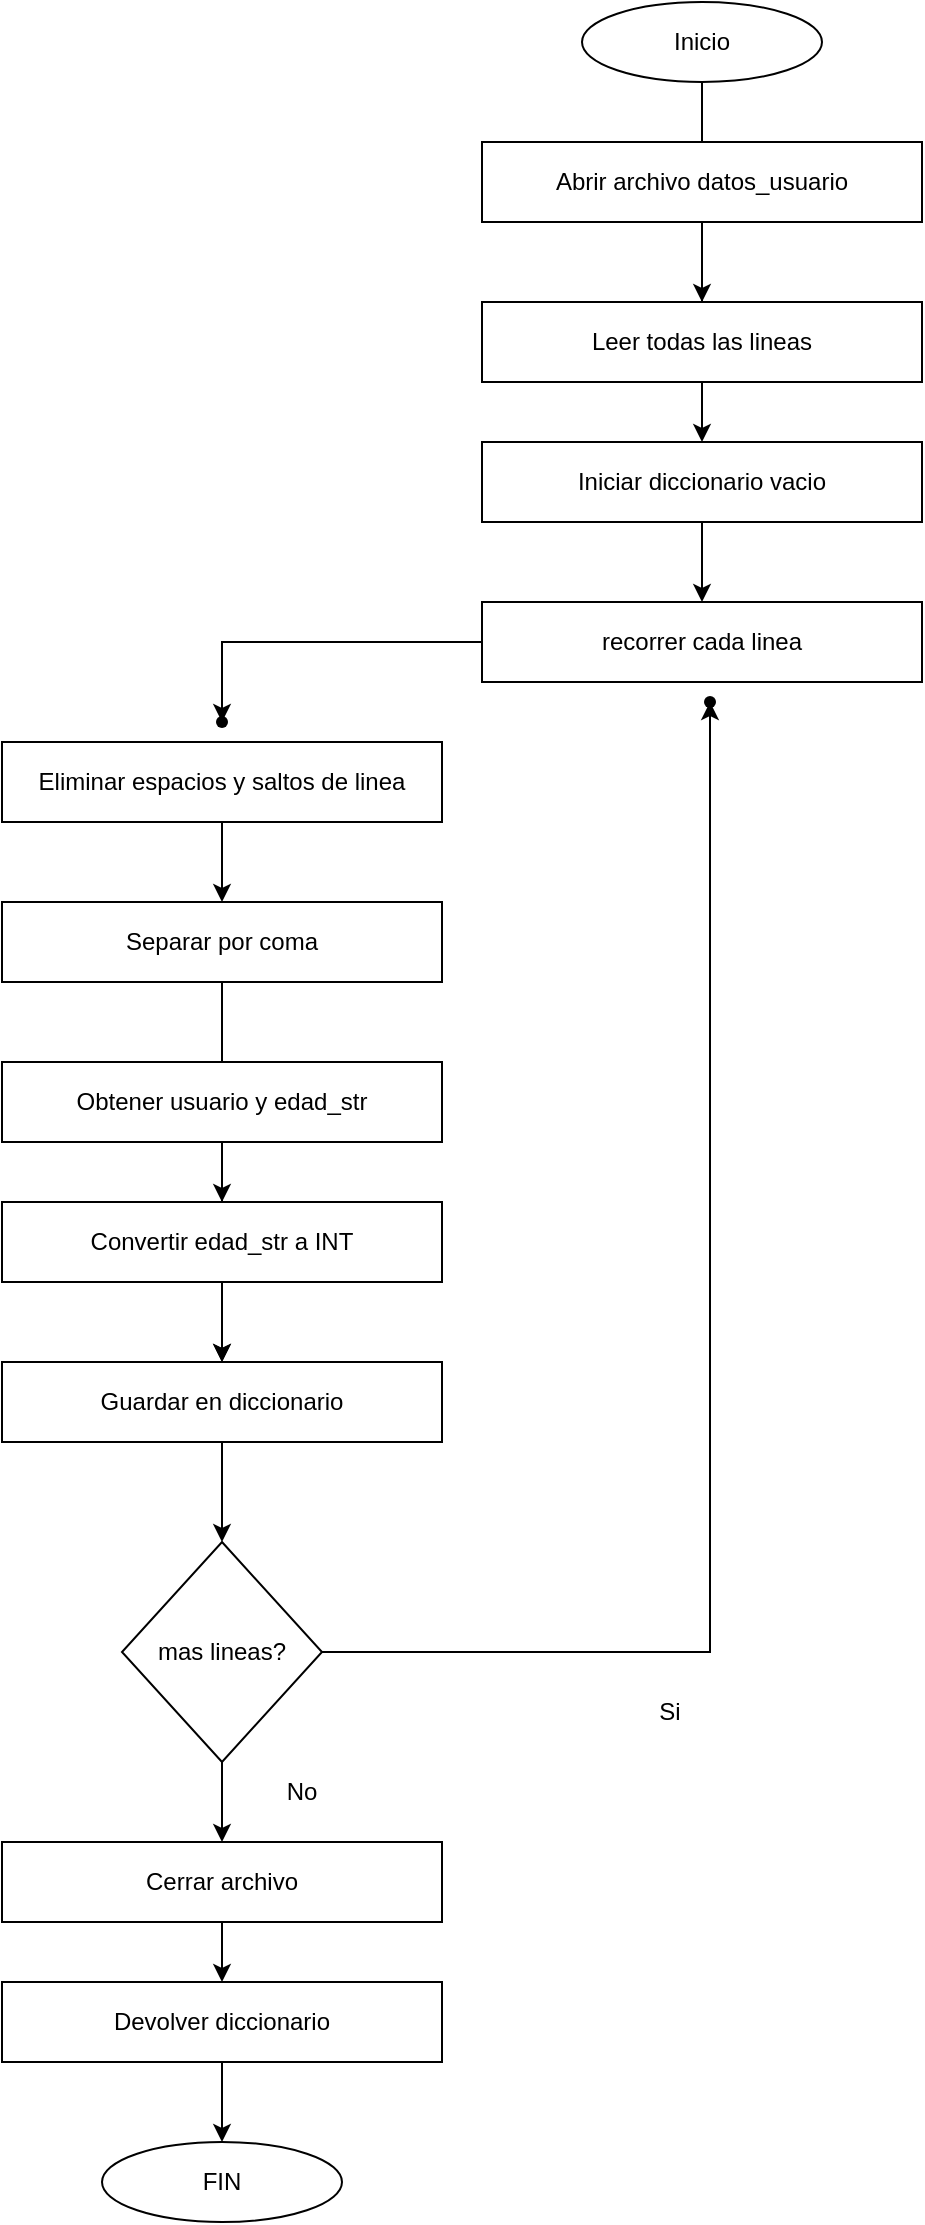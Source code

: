 <mxfile version="27.1.6">
  <diagram name="Page-1" id="K6gduZ_oOp1Wk7c3u6uj">
    <mxGraphModel dx="1611" dy="777" grid="1" gridSize="10" guides="1" tooltips="1" connect="1" arrows="1" fold="1" page="1" pageScale="1" pageWidth="827" pageHeight="1169" math="0" shadow="0">
      <root>
        <mxCell id="0" />
        <mxCell id="1" parent="0" />
        <mxCell id="gJkMBMlLfKI05GiF99Et-15" value="" style="edgeStyle=orthogonalEdgeStyle;rounded=0;orthogonalLoop=1;jettySize=auto;html=1;" edge="1" parent="1" source="gJkMBMlLfKI05GiF99Et-1" target="gJkMBMlLfKI05GiF99Et-3">
          <mxGeometry relative="1" as="geometry" />
        </mxCell>
        <mxCell id="gJkMBMlLfKI05GiF99Et-1" value="Inicio" style="ellipse;whiteSpace=wrap;html=1;" vertex="1" parent="1">
          <mxGeometry x="340" y="10" width="120" height="40" as="geometry" />
        </mxCell>
        <mxCell id="gJkMBMlLfKI05GiF99Et-16" value="" style="edgeStyle=orthogonalEdgeStyle;rounded=0;orthogonalLoop=1;jettySize=auto;html=1;" edge="1" parent="1" source="gJkMBMlLfKI05GiF99Et-2" target="gJkMBMlLfKI05GiF99Et-4">
          <mxGeometry relative="1" as="geometry" />
        </mxCell>
        <mxCell id="gJkMBMlLfKI05GiF99Et-2" value="Abrir archivo datos_usuario" style="rounded=0;whiteSpace=wrap;html=1;" vertex="1" parent="1">
          <mxGeometry x="290" y="80" width="220" height="40" as="geometry" />
        </mxCell>
        <mxCell id="gJkMBMlLfKI05GiF99Et-3" value="Leer todas las lineas" style="rounded=0;whiteSpace=wrap;html=1;" vertex="1" parent="1">
          <mxGeometry x="290" y="160" width="220" height="40" as="geometry" />
        </mxCell>
        <mxCell id="gJkMBMlLfKI05GiF99Et-17" value="" style="edgeStyle=orthogonalEdgeStyle;rounded=0;orthogonalLoop=1;jettySize=auto;html=1;" edge="1" parent="1" source="gJkMBMlLfKI05GiF99Et-4" target="gJkMBMlLfKI05GiF99Et-5">
          <mxGeometry relative="1" as="geometry" />
        </mxCell>
        <mxCell id="gJkMBMlLfKI05GiF99Et-4" value="Iniciar diccionario vacio" style="rounded=0;whiteSpace=wrap;html=1;" vertex="1" parent="1">
          <mxGeometry x="290" y="230" width="220" height="40" as="geometry" />
        </mxCell>
        <mxCell id="gJkMBMlLfKI05GiF99Et-19" value="" style="edgeStyle=orthogonalEdgeStyle;rounded=0;orthogonalLoop=1;jettySize=auto;html=1;" edge="1" parent="1" source="gJkMBMlLfKI05GiF99Et-5" target="gJkMBMlLfKI05GiF99Et-18">
          <mxGeometry relative="1" as="geometry" />
        </mxCell>
        <mxCell id="gJkMBMlLfKI05GiF99Et-5" value="recorrer cada linea" style="rounded=0;whiteSpace=wrap;html=1;" vertex="1" parent="1">
          <mxGeometry x="290" y="310" width="220" height="40" as="geometry" />
        </mxCell>
        <mxCell id="gJkMBMlLfKI05GiF99Et-20" value="" style="edgeStyle=orthogonalEdgeStyle;rounded=0;orthogonalLoop=1;jettySize=auto;html=1;" edge="1" parent="1" source="gJkMBMlLfKI05GiF99Et-6" target="gJkMBMlLfKI05GiF99Et-7">
          <mxGeometry relative="1" as="geometry" />
        </mxCell>
        <mxCell id="gJkMBMlLfKI05GiF99Et-6" value="Eliminar espacios y saltos de linea" style="rounded=0;whiteSpace=wrap;html=1;" vertex="1" parent="1">
          <mxGeometry x="50" y="380" width="220" height="40" as="geometry" />
        </mxCell>
        <mxCell id="gJkMBMlLfKI05GiF99Et-21" value="" style="edgeStyle=orthogonalEdgeStyle;rounded=0;orthogonalLoop=1;jettySize=auto;html=1;" edge="1" parent="1" source="gJkMBMlLfKI05GiF99Et-7" target="gJkMBMlLfKI05GiF99Et-9">
          <mxGeometry relative="1" as="geometry" />
        </mxCell>
        <mxCell id="gJkMBMlLfKI05GiF99Et-7" value="Separar por coma" style="rounded=0;whiteSpace=wrap;html=1;" vertex="1" parent="1">
          <mxGeometry x="50" y="460" width="220" height="40" as="geometry" />
        </mxCell>
        <mxCell id="gJkMBMlLfKI05GiF99Et-22" value="" style="edgeStyle=orthogonalEdgeStyle;rounded=0;orthogonalLoop=1;jettySize=auto;html=1;" edge="1" parent="1" source="gJkMBMlLfKI05GiF99Et-8" target="gJkMBMlLfKI05GiF99Et-10">
          <mxGeometry relative="1" as="geometry" />
        </mxCell>
        <mxCell id="gJkMBMlLfKI05GiF99Et-8" value="Obtener usuario y edad_str" style="rounded=0;whiteSpace=wrap;html=1;" vertex="1" parent="1">
          <mxGeometry x="50" y="540" width="220" height="40" as="geometry" />
        </mxCell>
        <mxCell id="gJkMBMlLfKI05GiF99Et-23" value="" style="edgeStyle=orthogonalEdgeStyle;rounded=0;orthogonalLoop=1;jettySize=auto;html=1;" edge="1" parent="1" source="gJkMBMlLfKI05GiF99Et-9" target="gJkMBMlLfKI05GiF99Et-10">
          <mxGeometry relative="1" as="geometry" />
        </mxCell>
        <mxCell id="gJkMBMlLfKI05GiF99Et-9" value="Convertir edad_str a INT" style="rounded=0;whiteSpace=wrap;html=1;" vertex="1" parent="1">
          <mxGeometry x="50" y="610" width="220" height="40" as="geometry" />
        </mxCell>
        <mxCell id="gJkMBMlLfKI05GiF99Et-24" value="" style="edgeStyle=orthogonalEdgeStyle;rounded=0;orthogonalLoop=1;jettySize=auto;html=1;" edge="1" parent="1" source="gJkMBMlLfKI05GiF99Et-10" target="gJkMBMlLfKI05GiF99Et-11">
          <mxGeometry relative="1" as="geometry" />
        </mxCell>
        <mxCell id="gJkMBMlLfKI05GiF99Et-10" value="Guardar en diccionario" style="rounded=0;whiteSpace=wrap;html=1;" vertex="1" parent="1">
          <mxGeometry x="50" y="690" width="220" height="40" as="geometry" />
        </mxCell>
        <mxCell id="gJkMBMlLfKI05GiF99Et-25" value="" style="edgeStyle=orthogonalEdgeStyle;rounded=0;orthogonalLoop=1;jettySize=auto;html=1;" edge="1" parent="1" source="gJkMBMlLfKI05GiF99Et-12" target="gJkMBMlLfKI05GiF99Et-13">
          <mxGeometry relative="1" as="geometry" />
        </mxCell>
        <mxCell id="gJkMBMlLfKI05GiF99Et-29" value="" style="edgeStyle=orthogonalEdgeStyle;rounded=0;orthogonalLoop=1;jettySize=auto;html=1;" edge="1" parent="1" source="gJkMBMlLfKI05GiF99Et-11" target="gJkMBMlLfKI05GiF99Et-28">
          <mxGeometry relative="1" as="geometry" />
        </mxCell>
        <mxCell id="gJkMBMlLfKI05GiF99Et-11" value="mas lineas?" style="rhombus;whiteSpace=wrap;html=1;" vertex="1" parent="1">
          <mxGeometry x="110" y="780" width="100" height="110" as="geometry" />
        </mxCell>
        <mxCell id="gJkMBMlLfKI05GiF99Et-27" value="" style="edgeStyle=orthogonalEdgeStyle;rounded=0;orthogonalLoop=1;jettySize=auto;html=1;" edge="1" parent="1" source="gJkMBMlLfKI05GiF99Et-13" target="gJkMBMlLfKI05GiF99Et-14">
          <mxGeometry relative="1" as="geometry" />
        </mxCell>
        <mxCell id="gJkMBMlLfKI05GiF99Et-13" value="Devolver diccionario" style="rounded=0;whiteSpace=wrap;html=1;" vertex="1" parent="1">
          <mxGeometry x="50" y="1000" width="220" height="40" as="geometry" />
        </mxCell>
        <mxCell id="gJkMBMlLfKI05GiF99Et-14" value="FIN" style="ellipse;whiteSpace=wrap;html=1;" vertex="1" parent="1">
          <mxGeometry x="100" y="1080" width="120" height="40" as="geometry" />
        </mxCell>
        <mxCell id="gJkMBMlLfKI05GiF99Et-18" value="" style="shape=waypoint;sketch=0;size=6;pointerEvents=1;points=[];fillColor=default;resizable=0;rotatable=0;perimeter=centerPerimeter;snapToPoint=1;rounded=0;" vertex="1" parent="1">
          <mxGeometry x="150" y="360" width="20" height="20" as="geometry" />
        </mxCell>
        <mxCell id="gJkMBMlLfKI05GiF99Et-26" value="" style="edgeStyle=orthogonalEdgeStyle;rounded=0;orthogonalLoop=1;jettySize=auto;html=1;" edge="1" parent="1" source="gJkMBMlLfKI05GiF99Et-11" target="gJkMBMlLfKI05GiF99Et-12">
          <mxGeometry relative="1" as="geometry">
            <mxPoint x="160" y="890" as="sourcePoint" />
            <mxPoint x="180" y="1000" as="targetPoint" />
          </mxGeometry>
        </mxCell>
        <mxCell id="gJkMBMlLfKI05GiF99Et-12" value="Cerrar archivo" style="rounded=0;whiteSpace=wrap;html=1;" vertex="1" parent="1">
          <mxGeometry x="50" y="930" width="220" height="40" as="geometry" />
        </mxCell>
        <mxCell id="gJkMBMlLfKI05GiF99Et-28" value="" style="shape=waypoint;sketch=0;size=6;pointerEvents=1;points=[];fillColor=default;resizable=0;rotatable=0;perimeter=centerPerimeter;snapToPoint=1;" vertex="1" parent="1">
          <mxGeometry x="394" y="350" width="20" height="20" as="geometry" />
        </mxCell>
        <mxCell id="gJkMBMlLfKI05GiF99Et-30" value="Si" style="text;html=1;align=center;verticalAlign=middle;whiteSpace=wrap;rounded=0;" vertex="1" parent="1">
          <mxGeometry x="354" y="850" width="60" height="30" as="geometry" />
        </mxCell>
        <mxCell id="gJkMBMlLfKI05GiF99Et-31" value="No" style="text;html=1;align=center;verticalAlign=middle;whiteSpace=wrap;rounded=0;" vertex="1" parent="1">
          <mxGeometry x="170" y="890" width="60" height="30" as="geometry" />
        </mxCell>
      </root>
    </mxGraphModel>
  </diagram>
</mxfile>
